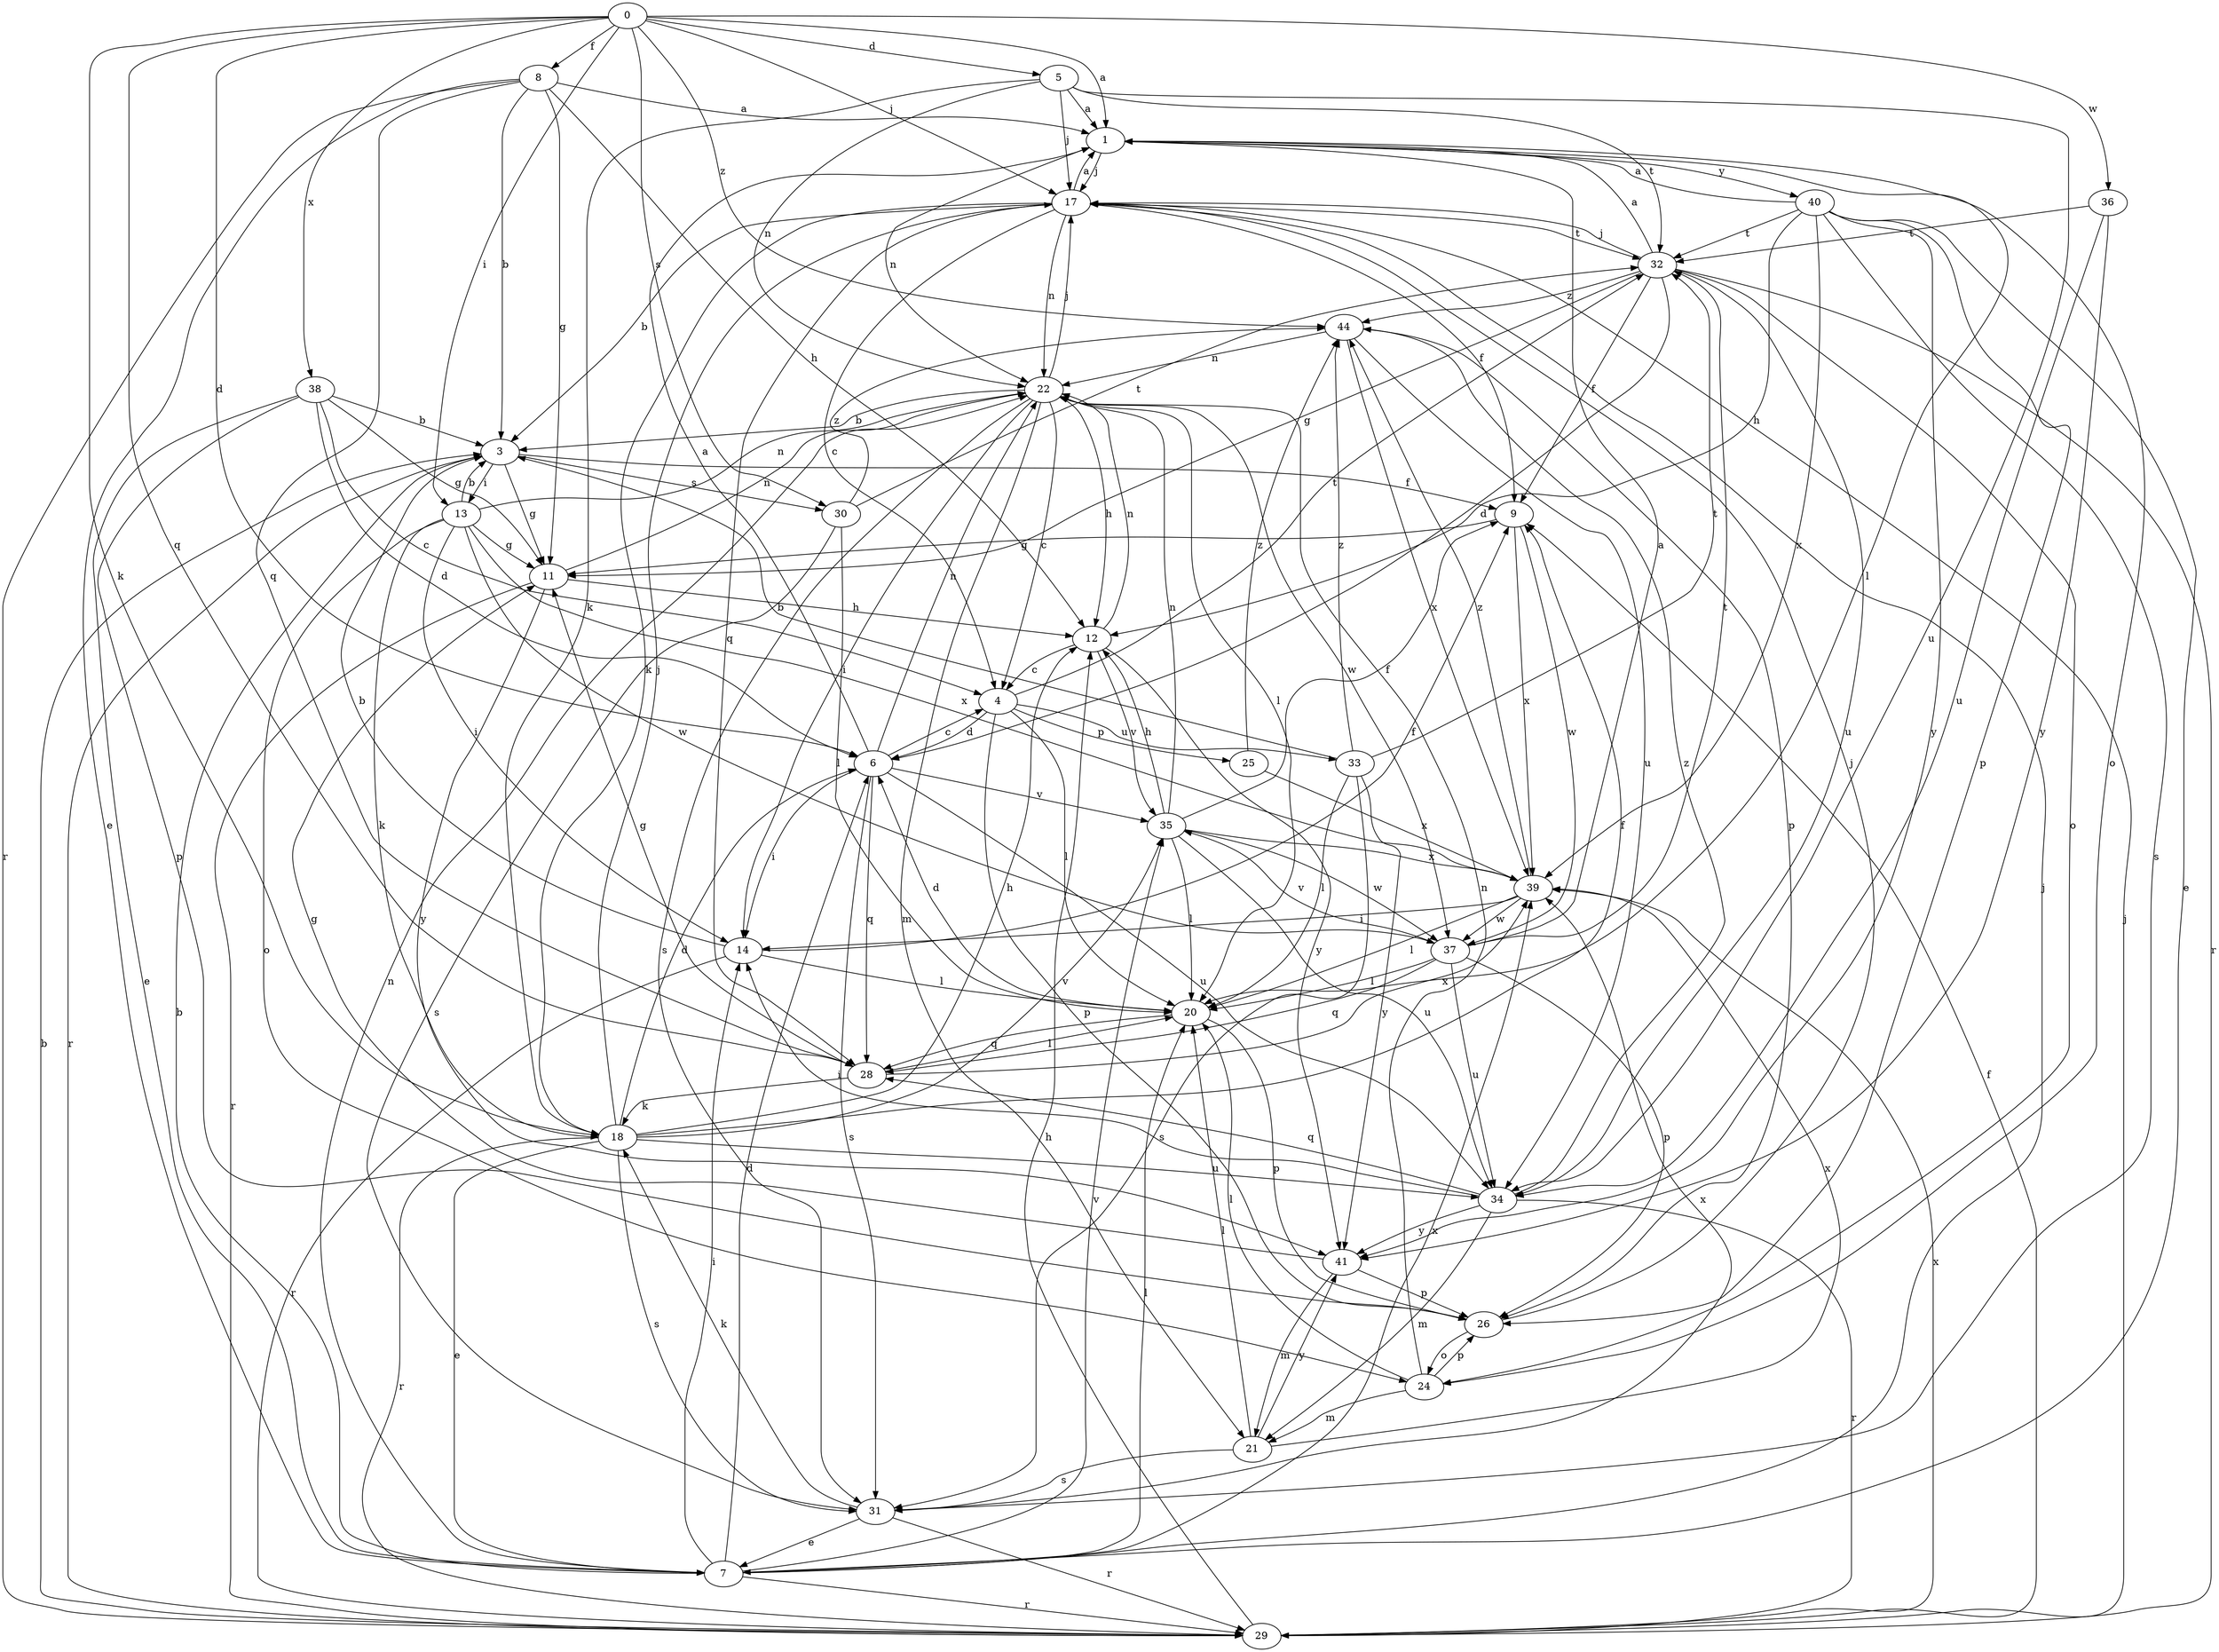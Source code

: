 strict digraph  {
0;
1;
3;
4;
5;
6;
7;
8;
9;
11;
12;
13;
14;
17;
18;
20;
21;
22;
24;
25;
26;
28;
29;
30;
31;
32;
33;
34;
35;
36;
37;
38;
39;
40;
41;
44;
0 -> 1  [label=a];
0 -> 5  [label=d];
0 -> 6  [label=d];
0 -> 8  [label=f];
0 -> 13  [label=i];
0 -> 17  [label=j];
0 -> 18  [label=k];
0 -> 28  [label=q];
0 -> 30  [label=s];
0 -> 36  [label=w];
0 -> 38  [label=x];
0 -> 44  [label=z];
1 -> 17  [label=j];
1 -> 20  [label=l];
1 -> 22  [label=n];
1 -> 24  [label=o];
1 -> 40  [label=y];
3 -> 9  [label=f];
3 -> 11  [label=g];
3 -> 13  [label=i];
3 -> 29  [label=r];
3 -> 30  [label=s];
4 -> 6  [label=d];
4 -> 20  [label=l];
4 -> 25  [label=p];
4 -> 26  [label=p];
4 -> 32  [label=t];
4 -> 33  [label=u];
5 -> 1  [label=a];
5 -> 17  [label=j];
5 -> 18  [label=k];
5 -> 22  [label=n];
5 -> 32  [label=t];
5 -> 34  [label=u];
6 -> 1  [label=a];
6 -> 4  [label=c];
6 -> 14  [label=i];
6 -> 22  [label=n];
6 -> 28  [label=q];
6 -> 31  [label=s];
6 -> 34  [label=u];
6 -> 35  [label=v];
7 -> 3  [label=b];
7 -> 6  [label=d];
7 -> 14  [label=i];
7 -> 17  [label=j];
7 -> 20  [label=l];
7 -> 22  [label=n];
7 -> 29  [label=r];
7 -> 35  [label=v];
7 -> 39  [label=x];
8 -> 1  [label=a];
8 -> 3  [label=b];
8 -> 7  [label=e];
8 -> 11  [label=g];
8 -> 12  [label=h];
8 -> 28  [label=q];
8 -> 29  [label=r];
9 -> 11  [label=g];
9 -> 37  [label=w];
9 -> 39  [label=x];
11 -> 12  [label=h];
11 -> 22  [label=n];
11 -> 29  [label=r];
11 -> 41  [label=y];
12 -> 4  [label=c];
12 -> 22  [label=n];
12 -> 35  [label=v];
12 -> 41  [label=y];
13 -> 3  [label=b];
13 -> 11  [label=g];
13 -> 14  [label=i];
13 -> 18  [label=k];
13 -> 22  [label=n];
13 -> 24  [label=o];
13 -> 37  [label=w];
13 -> 39  [label=x];
14 -> 3  [label=b];
14 -> 9  [label=f];
14 -> 20  [label=l];
14 -> 29  [label=r];
17 -> 1  [label=a];
17 -> 3  [label=b];
17 -> 4  [label=c];
17 -> 9  [label=f];
17 -> 18  [label=k];
17 -> 22  [label=n];
17 -> 28  [label=q];
17 -> 32  [label=t];
18 -> 6  [label=d];
18 -> 7  [label=e];
18 -> 9  [label=f];
18 -> 12  [label=h];
18 -> 17  [label=j];
18 -> 29  [label=r];
18 -> 31  [label=s];
18 -> 34  [label=u];
18 -> 35  [label=v];
20 -> 6  [label=d];
20 -> 26  [label=p];
20 -> 28  [label=q];
21 -> 20  [label=l];
21 -> 31  [label=s];
21 -> 39  [label=x];
21 -> 41  [label=y];
22 -> 3  [label=b];
22 -> 4  [label=c];
22 -> 12  [label=h];
22 -> 14  [label=i];
22 -> 17  [label=j];
22 -> 20  [label=l];
22 -> 21  [label=m];
22 -> 31  [label=s];
22 -> 37  [label=w];
24 -> 20  [label=l];
24 -> 21  [label=m];
24 -> 22  [label=n];
24 -> 26  [label=p];
25 -> 39  [label=x];
25 -> 44  [label=z];
26 -> 17  [label=j];
26 -> 24  [label=o];
28 -> 11  [label=g];
28 -> 18  [label=k];
28 -> 20  [label=l];
28 -> 39  [label=x];
29 -> 3  [label=b];
29 -> 9  [label=f];
29 -> 12  [label=h];
29 -> 17  [label=j];
29 -> 39  [label=x];
30 -> 20  [label=l];
30 -> 31  [label=s];
30 -> 32  [label=t];
30 -> 44  [label=z];
31 -> 7  [label=e];
31 -> 18  [label=k];
31 -> 29  [label=r];
31 -> 39  [label=x];
32 -> 1  [label=a];
32 -> 6  [label=d];
32 -> 9  [label=f];
32 -> 11  [label=g];
32 -> 17  [label=j];
32 -> 24  [label=o];
32 -> 29  [label=r];
32 -> 34  [label=u];
32 -> 44  [label=z];
33 -> 3  [label=b];
33 -> 20  [label=l];
33 -> 31  [label=s];
33 -> 32  [label=t];
33 -> 41  [label=y];
33 -> 44  [label=z];
34 -> 14  [label=i];
34 -> 21  [label=m];
34 -> 28  [label=q];
34 -> 29  [label=r];
34 -> 41  [label=y];
34 -> 44  [label=z];
35 -> 9  [label=f];
35 -> 12  [label=h];
35 -> 20  [label=l];
35 -> 22  [label=n];
35 -> 34  [label=u];
35 -> 37  [label=w];
35 -> 39  [label=x];
36 -> 32  [label=t];
36 -> 34  [label=u];
36 -> 41  [label=y];
37 -> 1  [label=a];
37 -> 20  [label=l];
37 -> 26  [label=p];
37 -> 28  [label=q];
37 -> 32  [label=t];
37 -> 34  [label=u];
37 -> 35  [label=v];
38 -> 3  [label=b];
38 -> 4  [label=c];
38 -> 6  [label=d];
38 -> 7  [label=e];
38 -> 11  [label=g];
38 -> 26  [label=p];
39 -> 14  [label=i];
39 -> 20  [label=l];
39 -> 37  [label=w];
39 -> 44  [label=z];
40 -> 1  [label=a];
40 -> 7  [label=e];
40 -> 12  [label=h];
40 -> 26  [label=p];
40 -> 31  [label=s];
40 -> 32  [label=t];
40 -> 39  [label=x];
40 -> 41  [label=y];
41 -> 11  [label=g];
41 -> 21  [label=m];
41 -> 26  [label=p];
44 -> 22  [label=n];
44 -> 26  [label=p];
44 -> 34  [label=u];
44 -> 39  [label=x];
}
